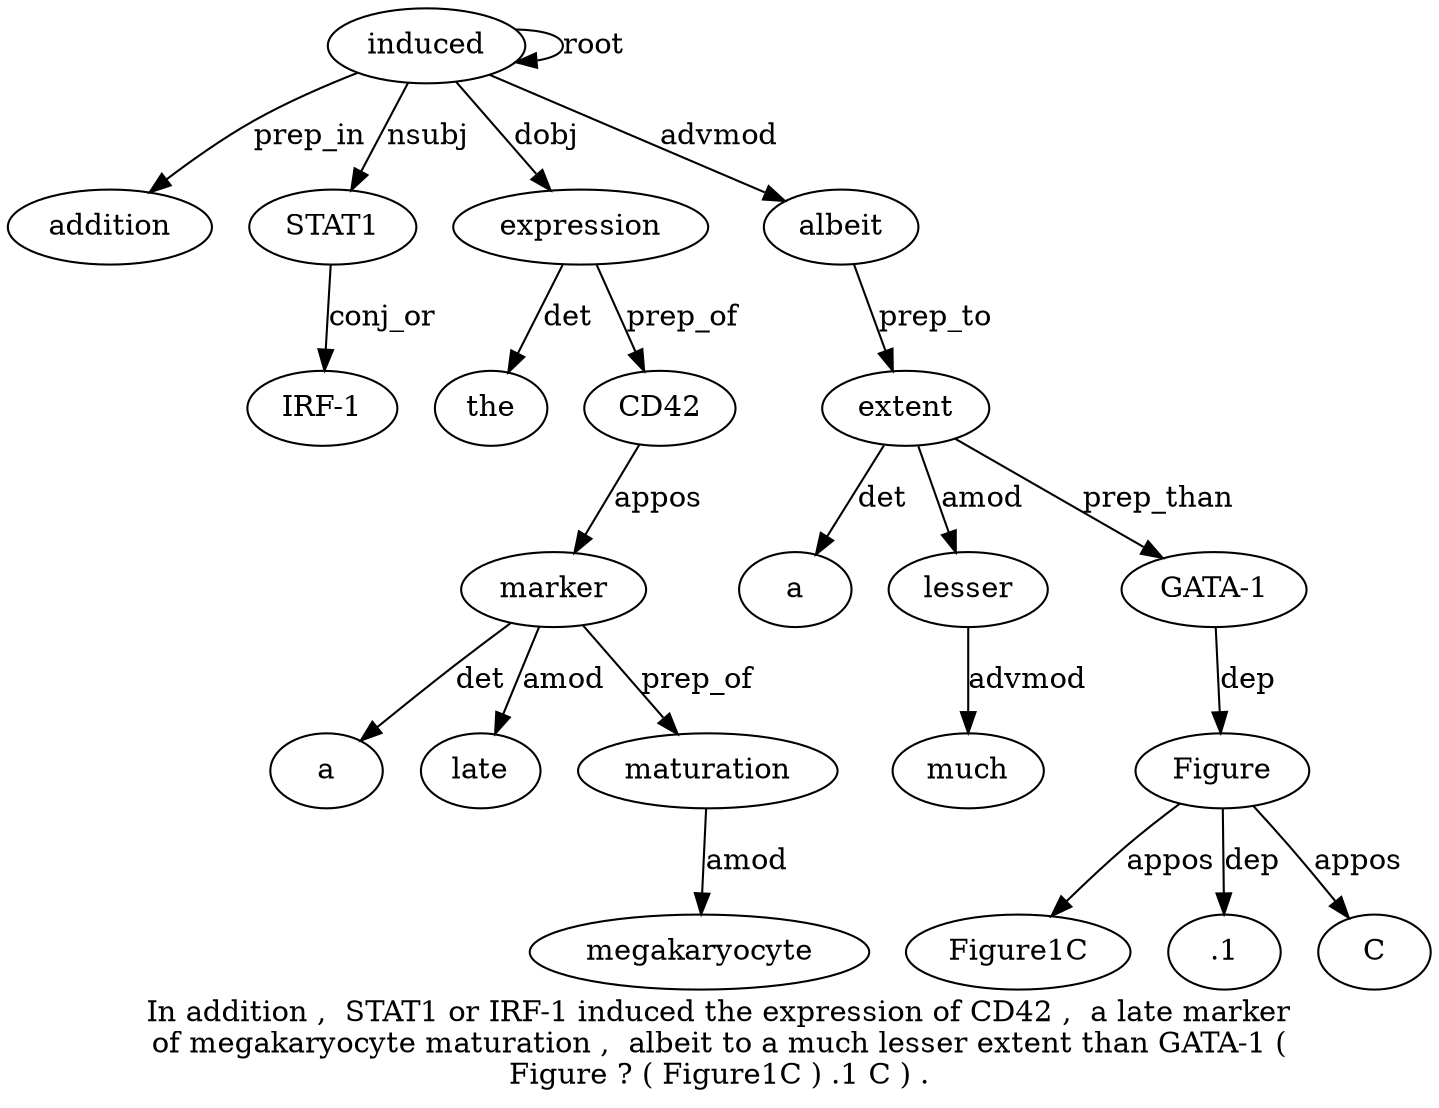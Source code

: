 digraph "In addition ,  STAT1 or IRF-1 induced the expression of CD42 ,  a late marker of megakaryocyte maturation ,  albeit to a much lesser extent than GATA-1 ( Figure ? ( Figure1C ) .1 C ) ." {
label="In addition ,  STAT1 or IRF-1 induced the expression of CD42 ,  a late marker
of megakaryocyte maturation ,  albeit to a much lesser extent than GATA-1 (
Figure ? ( Figure1C ) .1 C ) .";
induced7 [style=filled, fillcolor=white, label=induced];
addition2 [style=filled, fillcolor=white, label=addition];
induced7 -> addition2  [label=prep_in];
STAT14 [style=filled, fillcolor=white, label=STAT1];
induced7 -> STAT14  [label=nsubj];
"IRF-16" [style=filled, fillcolor=white, label="IRF-1"];
STAT14 -> "IRF-16"  [label=conj_or];
induced7 -> induced7  [label=root];
expression9 [style=filled, fillcolor=white, label=expression];
the8 [style=filled, fillcolor=white, label=the];
expression9 -> the8  [label=det];
induced7 -> expression9  [label=dobj];
CD4211 [style=filled, fillcolor=white, label=CD42];
expression9 -> CD4211  [label=prep_of];
marker15 [style=filled, fillcolor=white, label=marker];
a13 [style=filled, fillcolor=white, label=a];
marker15 -> a13  [label=det];
late14 [style=filled, fillcolor=white, label=late];
marker15 -> late14  [label=amod];
CD4211 -> marker15  [label=appos];
maturation18 [style=filled, fillcolor=white, label=maturation];
megakaryocyte17 [style=filled, fillcolor=white, label=megakaryocyte];
maturation18 -> megakaryocyte17  [label=amod];
marker15 -> maturation18  [label=prep_of];
albeit20 [style=filled, fillcolor=white, label=albeit];
induced7 -> albeit20  [label=advmod];
extent25 [style=filled, fillcolor=white, label=extent];
a22 [style=filled, fillcolor=white, label=a];
extent25 -> a22  [label=det];
lesser24 [style=filled, fillcolor=white, label=lesser];
much23 [style=filled, fillcolor=white, label=much];
lesser24 -> much23  [label=advmod];
extent25 -> lesser24  [label=amod];
albeit20 -> extent25  [label=prep_to];
"GATA-127" [style=filled, fillcolor=white, label="GATA-1"];
extent25 -> "GATA-127"  [label=prep_than];
Figure29 [style=filled, fillcolor=white, label=Figure];
"GATA-127" -> Figure29  [label=dep];
Figure1C32 [style=filled, fillcolor=white, label=Figure1C];
Figure29 -> Figure1C32  [label=appos];
".134" [style=filled, fillcolor=white, label=".1"];
Figure29 -> ".134"  [label=dep];
C35 [style=filled, fillcolor=white, label=C];
Figure29 -> C35  [label=appos];
}
